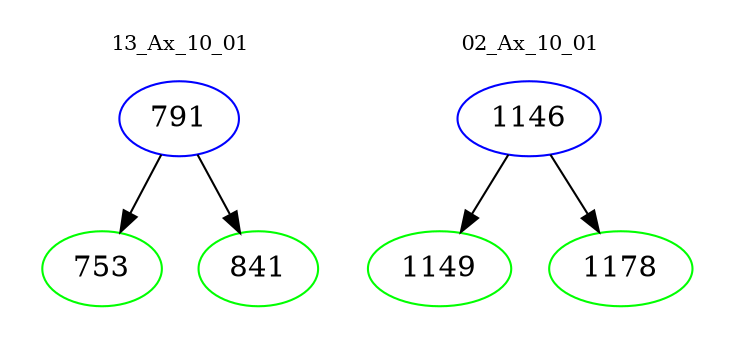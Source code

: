 digraph{
subgraph cluster_0 {
color = white
label = "13_Ax_10_01";
fontsize=10;
T0_791 [label="791", color="blue"]
T0_791 -> T0_753 [color="black"]
T0_753 [label="753", color="green"]
T0_791 -> T0_841 [color="black"]
T0_841 [label="841", color="green"]
}
subgraph cluster_1 {
color = white
label = "02_Ax_10_01";
fontsize=10;
T1_1146 [label="1146", color="blue"]
T1_1146 -> T1_1149 [color="black"]
T1_1149 [label="1149", color="green"]
T1_1146 -> T1_1178 [color="black"]
T1_1178 [label="1178", color="green"]
}
}
